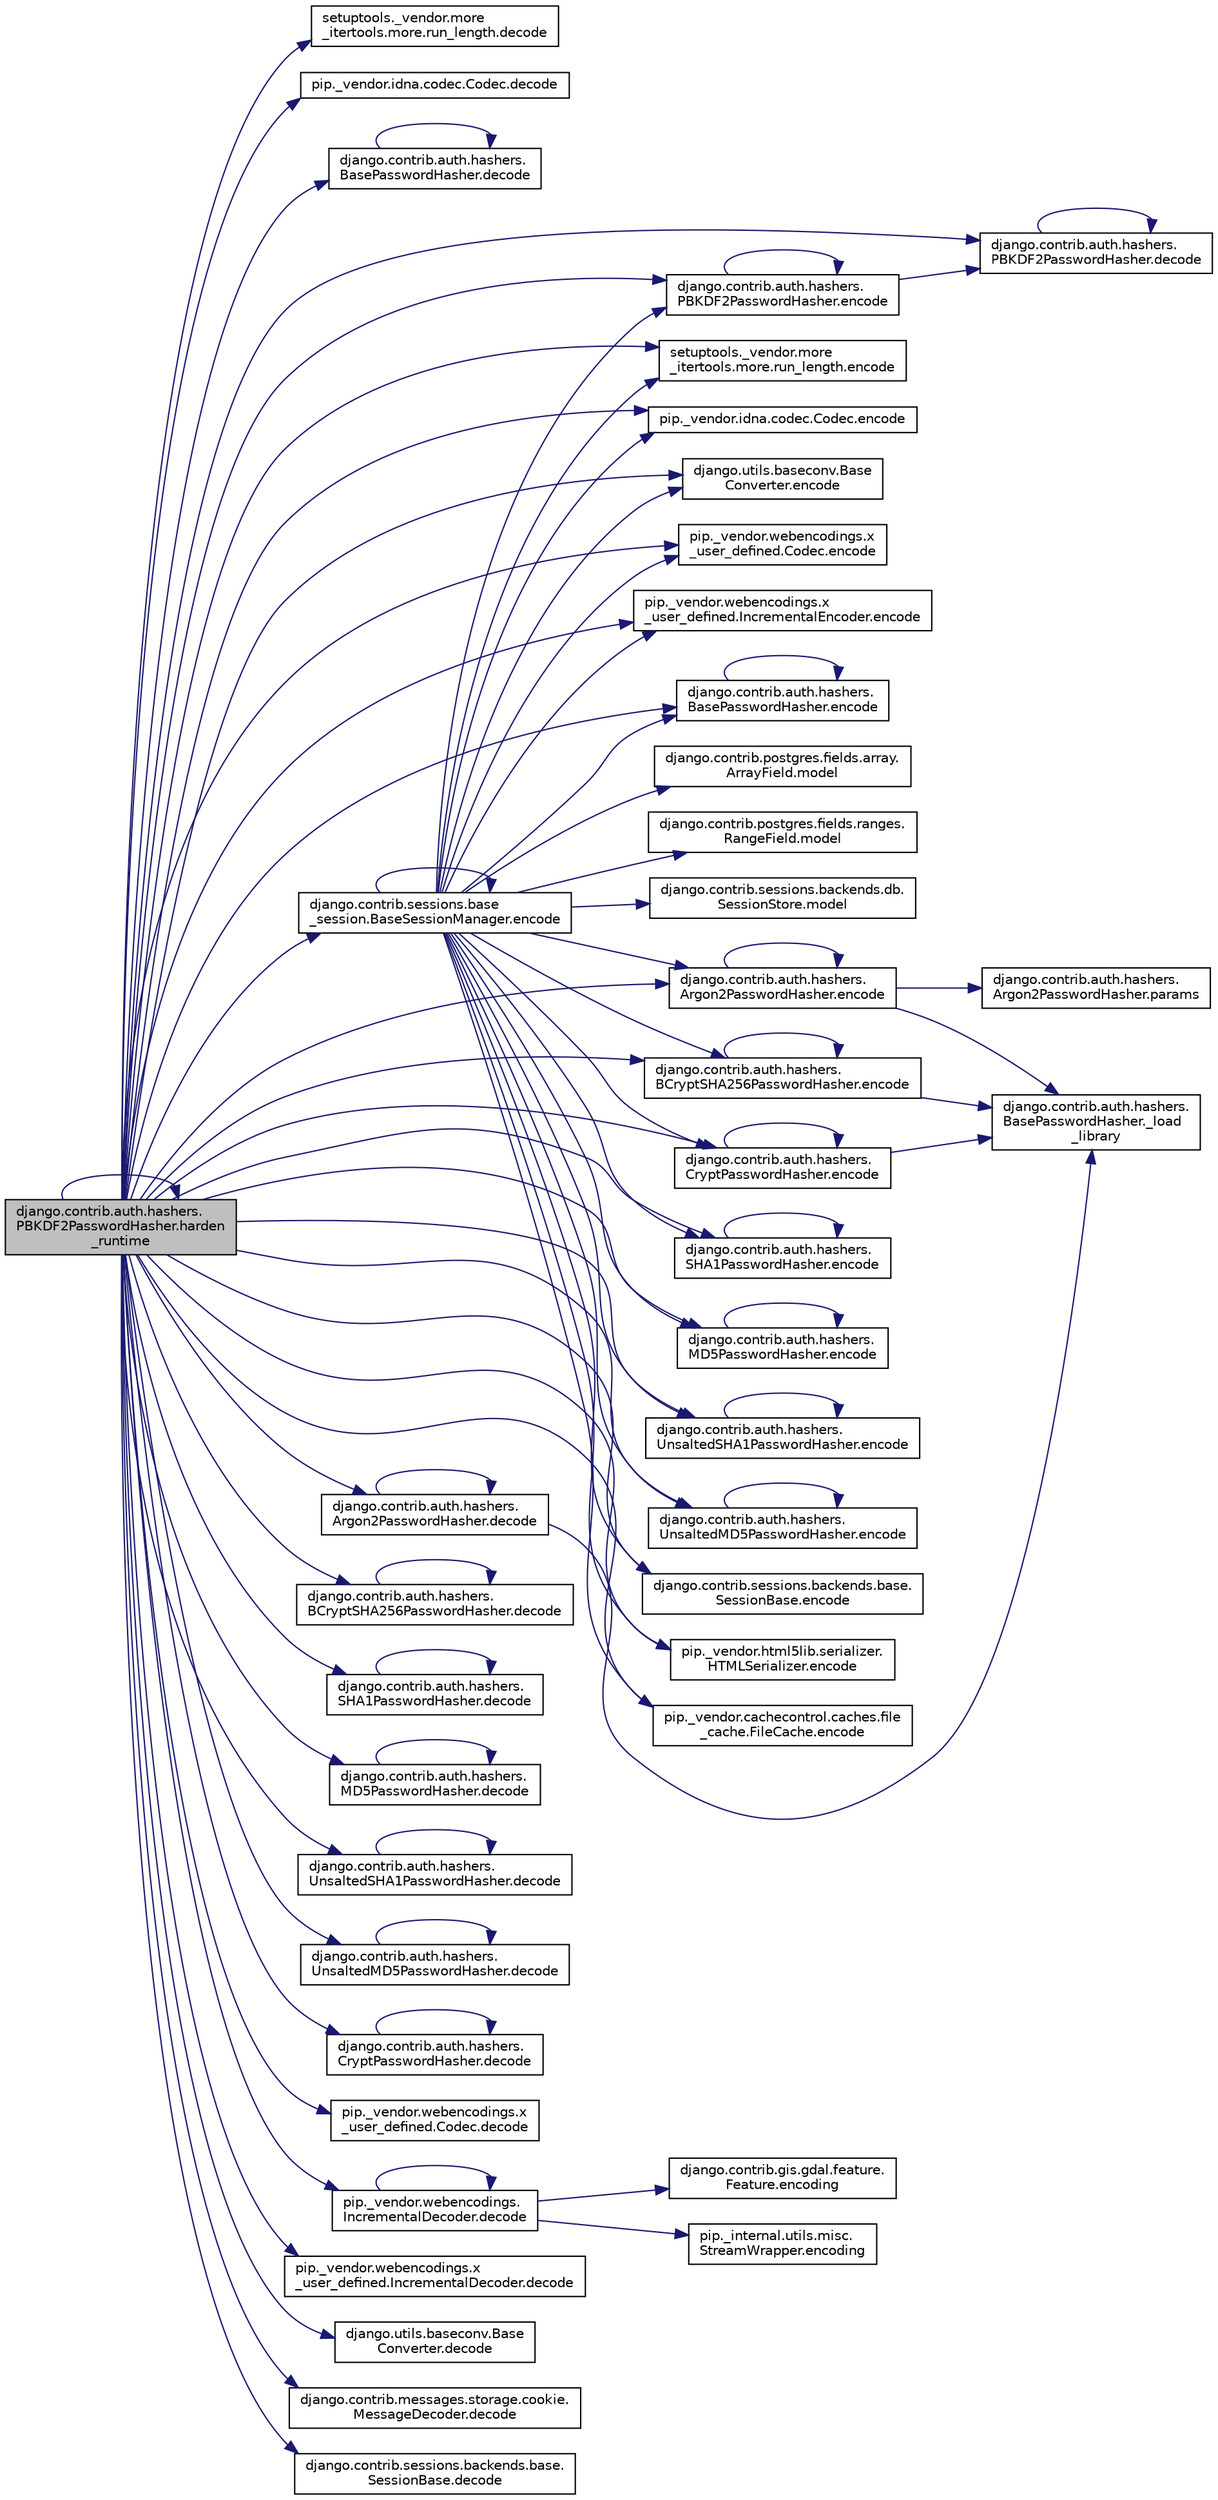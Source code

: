 digraph "django.contrib.auth.hashers.PBKDF2PasswordHasher.harden_runtime"
{
 // LATEX_PDF_SIZE
  edge [fontname="Helvetica",fontsize="10",labelfontname="Helvetica",labelfontsize="10"];
  node [fontname="Helvetica",fontsize="10",shape=record];
  rankdir="LR";
  Node1 [label="django.contrib.auth.hashers.\lPBKDF2PasswordHasher.harden\l_runtime",height=0.2,width=0.4,color="black", fillcolor="grey75", style="filled", fontcolor="black",tooltip=" "];
  Node1 -> Node2 [color="midnightblue",fontsize="10",style="solid",fontname="Helvetica"];
  Node2 [label="setuptools._vendor.more\l_itertools.more.run_length.decode",height=0.2,width=0.4,color="black", fillcolor="white", style="filled",URL="$db/df1/classsetuptools_1_1__vendor_1_1more__itertools_1_1more_1_1run__length.html#a74cde72972c533e9994d0d5829dbb836",tooltip=" "];
  Node1 -> Node3 [color="midnightblue",fontsize="10",style="solid",fontname="Helvetica"];
  Node3 [label="pip._vendor.idna.codec.Codec.decode",height=0.2,width=0.4,color="black", fillcolor="white", style="filled",URL="$da/da9/classpip_1_1__vendor_1_1idna_1_1codec_1_1_codec.html#a7567f9eeaeff74ca42779f632b51d205",tooltip=" "];
  Node1 -> Node4 [color="midnightblue",fontsize="10",style="solid",fontname="Helvetica"];
  Node4 [label="django.contrib.auth.hashers.\lBasePasswordHasher.decode",height=0.2,width=0.4,color="black", fillcolor="white", style="filled",URL="$d7/d8e/classdjango_1_1contrib_1_1auth_1_1hashers_1_1_base_password_hasher.html#a02ee8191fecd6c813a3bf8fd5e0e6149",tooltip=" "];
  Node4 -> Node4 [color="midnightblue",fontsize="10",style="solid",fontname="Helvetica"];
  Node1 -> Node5 [color="midnightblue",fontsize="10",style="solid",fontname="Helvetica"];
  Node5 [label="django.contrib.auth.hashers.\lPBKDF2PasswordHasher.decode",height=0.2,width=0.4,color="black", fillcolor="white", style="filled",URL="$dc/d2f/classdjango_1_1contrib_1_1auth_1_1hashers_1_1_p_b_k_d_f2_password_hasher.html#a0d9d598e116264e5752d0733ffed22db",tooltip=" "];
  Node5 -> Node5 [color="midnightblue",fontsize="10",style="solid",fontname="Helvetica"];
  Node1 -> Node6 [color="midnightblue",fontsize="10",style="solid",fontname="Helvetica"];
  Node6 [label="django.contrib.auth.hashers.\lArgon2PasswordHasher.decode",height=0.2,width=0.4,color="black", fillcolor="white", style="filled",URL="$d9/d60/classdjango_1_1contrib_1_1auth_1_1hashers_1_1_argon2_password_hasher.html#adf4097c1ed08012a9e174b0e7265dc07",tooltip=" "];
  Node6 -> Node7 [color="midnightblue",fontsize="10",style="solid",fontname="Helvetica"];
  Node7 [label="django.contrib.auth.hashers.\lBasePasswordHasher._load\l_library",height=0.2,width=0.4,color="black", fillcolor="white", style="filled",URL="$d7/d8e/classdjango_1_1contrib_1_1auth_1_1hashers_1_1_base_password_hasher.html#a8a185d675bba93e68282d230bf34f239",tooltip=" "];
  Node6 -> Node6 [color="midnightblue",fontsize="10",style="solid",fontname="Helvetica"];
  Node1 -> Node8 [color="midnightblue",fontsize="10",style="solid",fontname="Helvetica"];
  Node8 [label="django.contrib.auth.hashers.\lBCryptSHA256PasswordHasher.decode",height=0.2,width=0.4,color="black", fillcolor="white", style="filled",URL="$d6/d8a/classdjango_1_1contrib_1_1auth_1_1hashers_1_1_b_crypt_s_h_a256_password_hasher.html#aed90649eedbefdc8298e77d31c8604d5",tooltip=" "];
  Node8 -> Node8 [color="midnightblue",fontsize="10",style="solid",fontname="Helvetica"];
  Node1 -> Node9 [color="midnightblue",fontsize="10",style="solid",fontname="Helvetica"];
  Node9 [label="django.contrib.auth.hashers.\lSHA1PasswordHasher.decode",height=0.2,width=0.4,color="black", fillcolor="white", style="filled",URL="$d2/d98/classdjango_1_1contrib_1_1auth_1_1hashers_1_1_s_h_a1_password_hasher.html#a4c9728c0003ec6d625d5b7995fb6a93a",tooltip=" "];
  Node9 -> Node9 [color="midnightblue",fontsize="10",style="solid",fontname="Helvetica"];
  Node1 -> Node10 [color="midnightblue",fontsize="10",style="solid",fontname="Helvetica"];
  Node10 [label="django.contrib.auth.hashers.\lMD5PasswordHasher.decode",height=0.2,width=0.4,color="black", fillcolor="white", style="filled",URL="$d6/d56/classdjango_1_1contrib_1_1auth_1_1hashers_1_1_m_d5_password_hasher.html#a6fb4611547be951b29d9420792a85aee",tooltip=" "];
  Node10 -> Node10 [color="midnightblue",fontsize="10",style="solid",fontname="Helvetica"];
  Node1 -> Node11 [color="midnightblue",fontsize="10",style="solid",fontname="Helvetica"];
  Node11 [label="django.contrib.auth.hashers.\lUnsaltedSHA1PasswordHasher.decode",height=0.2,width=0.4,color="black", fillcolor="white", style="filled",URL="$df/d8d/classdjango_1_1contrib_1_1auth_1_1hashers_1_1_unsalted_s_h_a1_password_hasher.html#a38fb2e72aa387a02e58f3be1b782b3e5",tooltip=" "];
  Node11 -> Node11 [color="midnightblue",fontsize="10",style="solid",fontname="Helvetica"];
  Node1 -> Node12 [color="midnightblue",fontsize="10",style="solid",fontname="Helvetica"];
  Node12 [label="django.contrib.auth.hashers.\lUnsaltedMD5PasswordHasher.decode",height=0.2,width=0.4,color="black", fillcolor="white", style="filled",URL="$de/d8b/classdjango_1_1contrib_1_1auth_1_1hashers_1_1_unsalted_m_d5_password_hasher.html#a2ceb4d7f496f05e9bc37c7bfcba88eee",tooltip=" "];
  Node12 -> Node12 [color="midnightblue",fontsize="10",style="solid",fontname="Helvetica"];
  Node1 -> Node13 [color="midnightblue",fontsize="10",style="solid",fontname="Helvetica"];
  Node13 [label="django.contrib.auth.hashers.\lCryptPasswordHasher.decode",height=0.2,width=0.4,color="black", fillcolor="white", style="filled",URL="$df/df8/classdjango_1_1contrib_1_1auth_1_1hashers_1_1_crypt_password_hasher.html#a3e5431f779076fb355c193624de4341d",tooltip=" "];
  Node13 -> Node13 [color="midnightblue",fontsize="10",style="solid",fontname="Helvetica"];
  Node1 -> Node14 [color="midnightblue",fontsize="10",style="solid",fontname="Helvetica"];
  Node14 [label="pip._vendor.webencodings.x\l_user_defined.Codec.decode",height=0.2,width=0.4,color="black", fillcolor="white", style="filled",URL="$dc/d57/classpip_1_1__vendor_1_1webencodings_1_1x__user__defined_1_1_codec.html#a3ad85582a1eb423daee2c37988a70fe4",tooltip=" "];
  Node1 -> Node15 [color="midnightblue",fontsize="10",style="solid",fontname="Helvetica"];
  Node15 [label="pip._vendor.webencodings.\lIncrementalDecoder.decode",height=0.2,width=0.4,color="black", fillcolor="white", style="filled",URL="$d4/db7/classpip_1_1__vendor_1_1webencodings_1_1_incremental_decoder.html#a289670326c90e6a11d420fb6ad9dcb62",tooltip=" "];
  Node15 -> Node15 [color="midnightblue",fontsize="10",style="solid",fontname="Helvetica"];
  Node15 -> Node16 [color="midnightblue",fontsize="10",style="solid",fontname="Helvetica"];
  Node16 [label="django.contrib.gis.gdal.feature.\lFeature.encoding",height=0.2,width=0.4,color="black", fillcolor="white", style="filled",URL="$db/d34/classdjango_1_1contrib_1_1gis_1_1gdal_1_1feature_1_1_feature.html#ad4eed8c25ca7f7ea25c54147e5bfb047",tooltip=" "];
  Node15 -> Node17 [color="midnightblue",fontsize="10",style="solid",fontname="Helvetica"];
  Node17 [label="pip._internal.utils.misc.\lStreamWrapper.encoding",height=0.2,width=0.4,color="black", fillcolor="white", style="filled",URL="$da/d7e/classpip_1_1__internal_1_1utils_1_1misc_1_1_stream_wrapper.html#abd72847a018a5b210883a79e389ab598",tooltip=" "];
  Node1 -> Node18 [color="midnightblue",fontsize="10",style="solid",fontname="Helvetica"];
  Node18 [label="pip._vendor.webencodings.x\l_user_defined.IncrementalDecoder.decode",height=0.2,width=0.4,color="black", fillcolor="white", style="filled",URL="$de/d45/classpip_1_1__vendor_1_1webencodings_1_1x__user__defined_1_1_incremental_decoder.html#a161abee4fa55963070b158734329dd5d",tooltip=" "];
  Node1 -> Node19 [color="midnightblue",fontsize="10",style="solid",fontname="Helvetica"];
  Node19 [label="django.utils.baseconv.Base\lConverter.decode",height=0.2,width=0.4,color="black", fillcolor="white", style="filled",URL="$d0/dcc/classdjango_1_1utils_1_1baseconv_1_1_base_converter.html#ad58e7b27cfe1fe9078bbb4e6c2ce4e29",tooltip=" "];
  Node1 -> Node20 [color="midnightblue",fontsize="10",style="solid",fontname="Helvetica"];
  Node20 [label="django.contrib.messages.storage.cookie.\lMessageDecoder.decode",height=0.2,width=0.4,color="black", fillcolor="white", style="filled",URL="$d4/d1d/classdjango_1_1contrib_1_1messages_1_1storage_1_1cookie_1_1_message_decoder.html#a58b9a101a899b975c1618b643f20eeaa",tooltip=" "];
  Node1 -> Node21 [color="midnightblue",fontsize="10",style="solid",fontname="Helvetica"];
  Node21 [label="django.contrib.sessions.backends.base.\lSessionBase.decode",height=0.2,width=0.4,color="black", fillcolor="white", style="filled",URL="$d1/d6e/classdjango_1_1contrib_1_1sessions_1_1backends_1_1base_1_1_session_base.html#a392599b00b1b1fa840b8eff6d4608b73",tooltip=" "];
  Node1 -> Node22 [color="midnightblue",fontsize="10",style="solid",fontname="Helvetica"];
  Node22 [label="setuptools._vendor.more\l_itertools.more.run_length.encode",height=0.2,width=0.4,color="black", fillcolor="white", style="filled",URL="$db/df1/classsetuptools_1_1__vendor_1_1more__itertools_1_1more_1_1run__length.html#a4046f1d68dbcb52ce9caa17fb2d356cd",tooltip=" "];
  Node1 -> Node23 [color="midnightblue",fontsize="10",style="solid",fontname="Helvetica"];
  Node23 [label="pip._vendor.idna.codec.Codec.encode",height=0.2,width=0.4,color="black", fillcolor="white", style="filled",URL="$da/da9/classpip_1_1__vendor_1_1idna_1_1codec_1_1_codec.html#ab9b27b3765c83cd9dff0b49370b61c64",tooltip=" "];
  Node1 -> Node24 [color="midnightblue",fontsize="10",style="solid",fontname="Helvetica"];
  Node24 [label="django.utils.baseconv.Base\lConverter.encode",height=0.2,width=0.4,color="black", fillcolor="white", style="filled",URL="$d0/dcc/classdjango_1_1utils_1_1baseconv_1_1_base_converter.html#a9eb45c05496f2ac40db8c3300dae04a2",tooltip=" "];
  Node1 -> Node25 [color="midnightblue",fontsize="10",style="solid",fontname="Helvetica"];
  Node25 [label="pip._vendor.webencodings.x\l_user_defined.Codec.encode",height=0.2,width=0.4,color="black", fillcolor="white", style="filled",URL="$dc/d57/classpip_1_1__vendor_1_1webencodings_1_1x__user__defined_1_1_codec.html#a308a5571cc1db0a4303c3a299e7eb423",tooltip=" "];
  Node1 -> Node26 [color="midnightblue",fontsize="10",style="solid",fontname="Helvetica"];
  Node26 [label="pip._vendor.webencodings.x\l_user_defined.IncrementalEncoder.encode",height=0.2,width=0.4,color="black", fillcolor="white", style="filled",URL="$d7/d98/classpip_1_1__vendor_1_1webencodings_1_1x__user__defined_1_1_incremental_encoder.html#ade48066f259fb1ebf54b15cb60db24bf",tooltip=" "];
  Node1 -> Node27 [color="midnightblue",fontsize="10",style="solid",fontname="Helvetica"];
  Node27 [label="django.contrib.auth.hashers.\lBasePasswordHasher.encode",height=0.2,width=0.4,color="black", fillcolor="white", style="filled",URL="$d7/d8e/classdjango_1_1contrib_1_1auth_1_1hashers_1_1_base_password_hasher.html#a07f2489811cde85cc4c358e760a8aa57",tooltip=" "];
  Node27 -> Node27 [color="midnightblue",fontsize="10",style="solid",fontname="Helvetica"];
  Node1 -> Node28 [color="midnightblue",fontsize="10",style="solid",fontname="Helvetica"];
  Node28 [label="django.contrib.auth.hashers.\lArgon2PasswordHasher.encode",height=0.2,width=0.4,color="black", fillcolor="white", style="filled",URL="$d9/d60/classdjango_1_1contrib_1_1auth_1_1hashers_1_1_argon2_password_hasher.html#a5927c1af2a1eff8fb851e8db8f1b3e4a",tooltip=" "];
  Node28 -> Node7 [color="midnightblue",fontsize="10",style="solid",fontname="Helvetica"];
  Node28 -> Node28 [color="midnightblue",fontsize="10",style="solid",fontname="Helvetica"];
  Node28 -> Node29 [color="midnightblue",fontsize="10",style="solid",fontname="Helvetica"];
  Node29 [label="django.contrib.auth.hashers.\lArgon2PasswordHasher.params",height=0.2,width=0.4,color="black", fillcolor="white", style="filled",URL="$d9/d60/classdjango_1_1contrib_1_1auth_1_1hashers_1_1_argon2_password_hasher.html#a686aba10c20efe71047034d701174c1c",tooltip=" "];
  Node1 -> Node30 [color="midnightblue",fontsize="10",style="solid",fontname="Helvetica"];
  Node30 [label="django.contrib.auth.hashers.\lBCryptSHA256PasswordHasher.encode",height=0.2,width=0.4,color="black", fillcolor="white", style="filled",URL="$d6/d8a/classdjango_1_1contrib_1_1auth_1_1hashers_1_1_b_crypt_s_h_a256_password_hasher.html#af082c5244dc60f5c9fde30aa89e8f7f9",tooltip=" "];
  Node30 -> Node7 [color="midnightblue",fontsize="10",style="solid",fontname="Helvetica"];
  Node30 -> Node30 [color="midnightblue",fontsize="10",style="solid",fontname="Helvetica"];
  Node1 -> Node31 [color="midnightblue",fontsize="10",style="solid",fontname="Helvetica"];
  Node31 [label="django.contrib.auth.hashers.\lSHA1PasswordHasher.encode",height=0.2,width=0.4,color="black", fillcolor="white", style="filled",URL="$d2/d98/classdjango_1_1contrib_1_1auth_1_1hashers_1_1_s_h_a1_password_hasher.html#a0d0ece50a494f811ac27734923128e1f",tooltip=" "];
  Node31 -> Node31 [color="midnightblue",fontsize="10",style="solid",fontname="Helvetica"];
  Node1 -> Node32 [color="midnightblue",fontsize="10",style="solid",fontname="Helvetica"];
  Node32 [label="django.contrib.auth.hashers.\lMD5PasswordHasher.encode",height=0.2,width=0.4,color="black", fillcolor="white", style="filled",URL="$d6/d56/classdjango_1_1contrib_1_1auth_1_1hashers_1_1_m_d5_password_hasher.html#a2940931be393b01f9017707339c0ee12",tooltip=" "];
  Node32 -> Node32 [color="midnightblue",fontsize="10",style="solid",fontname="Helvetica"];
  Node1 -> Node33 [color="midnightblue",fontsize="10",style="solid",fontname="Helvetica"];
  Node33 [label="django.contrib.auth.hashers.\lUnsaltedSHA1PasswordHasher.encode",height=0.2,width=0.4,color="black", fillcolor="white", style="filled",URL="$df/d8d/classdjango_1_1contrib_1_1auth_1_1hashers_1_1_unsalted_s_h_a1_password_hasher.html#afd87f227c48e6bdf05446bbe14ad29d6",tooltip=" "];
  Node33 -> Node33 [color="midnightblue",fontsize="10",style="solid",fontname="Helvetica"];
  Node1 -> Node34 [color="midnightblue",fontsize="10",style="solid",fontname="Helvetica"];
  Node34 [label="django.contrib.auth.hashers.\lUnsaltedMD5PasswordHasher.encode",height=0.2,width=0.4,color="black", fillcolor="white", style="filled",URL="$de/d8b/classdjango_1_1contrib_1_1auth_1_1hashers_1_1_unsalted_m_d5_password_hasher.html#aa4f81b6de8892420c4e61ce1462d34ca",tooltip=" "];
  Node34 -> Node34 [color="midnightblue",fontsize="10",style="solid",fontname="Helvetica"];
  Node1 -> Node35 [color="midnightblue",fontsize="10",style="solid",fontname="Helvetica"];
  Node35 [label="django.contrib.auth.hashers.\lCryptPasswordHasher.encode",height=0.2,width=0.4,color="black", fillcolor="white", style="filled",URL="$df/df8/classdjango_1_1contrib_1_1auth_1_1hashers_1_1_crypt_password_hasher.html#ad9a2371fe8b614c634452209c52553ac",tooltip=" "];
  Node35 -> Node7 [color="midnightblue",fontsize="10",style="solid",fontname="Helvetica"];
  Node35 -> Node35 [color="midnightblue",fontsize="10",style="solid",fontname="Helvetica"];
  Node1 -> Node36 [color="midnightblue",fontsize="10",style="solid",fontname="Helvetica"];
  Node36 [label="django.contrib.auth.hashers.\lPBKDF2PasswordHasher.encode",height=0.2,width=0.4,color="black", fillcolor="white", style="filled",URL="$dc/d2f/classdjango_1_1contrib_1_1auth_1_1hashers_1_1_p_b_k_d_f2_password_hasher.html#ad030b888035f52d47a0d05fc0e6031c4",tooltip=" "];
  Node36 -> Node5 [color="midnightblue",fontsize="10",style="solid",fontname="Helvetica"];
  Node36 -> Node36 [color="midnightblue",fontsize="10",style="solid",fontname="Helvetica"];
  Node1 -> Node37 [color="midnightblue",fontsize="10",style="solid",fontname="Helvetica"];
  Node37 [label="django.contrib.sessions.backends.base.\lSessionBase.encode",height=0.2,width=0.4,color="black", fillcolor="white", style="filled",URL="$d1/d6e/classdjango_1_1contrib_1_1sessions_1_1backends_1_1base_1_1_session_base.html#ad04bbb150301563d18b03fb8123706d6",tooltip=" "];
  Node1 -> Node38 [color="midnightblue",fontsize="10",style="solid",fontname="Helvetica"];
  Node38 [label="django.contrib.sessions.base\l_session.BaseSessionManager.encode",height=0.2,width=0.4,color="black", fillcolor="white", style="filled",URL="$dd/d85/classdjango_1_1contrib_1_1sessions_1_1base__session_1_1_base_session_manager.html#a50449b4b7e92d88d69aa058d59f6dd51",tooltip=" "];
  Node38 -> Node23 [color="midnightblue",fontsize="10",style="solid",fontname="Helvetica"];
  Node38 -> Node36 [color="midnightblue",fontsize="10",style="solid",fontname="Helvetica"];
  Node38 -> Node22 [color="midnightblue",fontsize="10",style="solid",fontname="Helvetica"];
  Node38 -> Node24 [color="midnightblue",fontsize="10",style="solid",fontname="Helvetica"];
  Node38 -> Node25 [color="midnightblue",fontsize="10",style="solid",fontname="Helvetica"];
  Node38 -> Node26 [color="midnightblue",fontsize="10",style="solid",fontname="Helvetica"];
  Node38 -> Node27 [color="midnightblue",fontsize="10",style="solid",fontname="Helvetica"];
  Node38 -> Node28 [color="midnightblue",fontsize="10",style="solid",fontname="Helvetica"];
  Node38 -> Node30 [color="midnightblue",fontsize="10",style="solid",fontname="Helvetica"];
  Node38 -> Node31 [color="midnightblue",fontsize="10",style="solid",fontname="Helvetica"];
  Node38 -> Node32 [color="midnightblue",fontsize="10",style="solid",fontname="Helvetica"];
  Node38 -> Node33 [color="midnightblue",fontsize="10",style="solid",fontname="Helvetica"];
  Node38 -> Node34 [color="midnightblue",fontsize="10",style="solid",fontname="Helvetica"];
  Node38 -> Node35 [color="midnightblue",fontsize="10",style="solid",fontname="Helvetica"];
  Node38 -> Node37 [color="midnightblue",fontsize="10",style="solid",fontname="Helvetica"];
  Node38 -> Node38 [color="midnightblue",fontsize="10",style="solid",fontname="Helvetica"];
  Node38 -> Node39 [color="midnightblue",fontsize="10",style="solid",fontname="Helvetica"];
  Node39 [label="pip._vendor.html5lib.serializer.\lHTMLSerializer.encode",height=0.2,width=0.4,color="black", fillcolor="white", style="filled",URL="$d1/d17/classpip_1_1__vendor_1_1html5lib_1_1serializer_1_1_h_t_m_l_serializer.html#abd4ec299ae81add037a31df220eb9e6f",tooltip=" "];
  Node38 -> Node40 [color="midnightblue",fontsize="10",style="solid",fontname="Helvetica"];
  Node40 [label="pip._vendor.cachecontrol.caches.file\l_cache.FileCache.encode",height=0.2,width=0.4,color="black", fillcolor="white", style="filled",URL="$d4/d5e/classpip_1_1__vendor_1_1cachecontrol_1_1caches_1_1file__cache_1_1_file_cache.html#a332cb83da1e988931abc75e2634718de",tooltip=" "];
  Node38 -> Node41 [color="midnightblue",fontsize="10",style="solid",fontname="Helvetica"];
  Node41 [label="django.contrib.postgres.fields.array.\lArrayField.model",height=0.2,width=0.4,color="black", fillcolor="white", style="filled",URL="$dc/ddf/classdjango_1_1contrib_1_1postgres_1_1fields_1_1array_1_1_array_field.html#a43ec884d709f829e50c6881dc369ce94",tooltip=" "];
  Node38 -> Node42 [color="midnightblue",fontsize="10",style="solid",fontname="Helvetica"];
  Node42 [label="django.contrib.postgres.fields.ranges.\lRangeField.model",height=0.2,width=0.4,color="black", fillcolor="white", style="filled",URL="$d5/d99/classdjango_1_1contrib_1_1postgres_1_1fields_1_1ranges_1_1_range_field.html#a5f5cfd6917f141914484d606279cf20a",tooltip=" "];
  Node38 -> Node43 [color="midnightblue",fontsize="10",style="solid",fontname="Helvetica"];
  Node43 [label="django.contrib.sessions.backends.db.\lSessionStore.model",height=0.2,width=0.4,color="black", fillcolor="white", style="filled",URL="$d2/d1a/classdjango_1_1contrib_1_1sessions_1_1backends_1_1db_1_1_session_store.html#a9b2f42869f296eab5fab4dd5867285df",tooltip=" "];
  Node1 -> Node39 [color="midnightblue",fontsize="10",style="solid",fontname="Helvetica"];
  Node1 -> Node40 [color="midnightblue",fontsize="10",style="solid",fontname="Helvetica"];
  Node1 -> Node1 [color="midnightblue",fontsize="10",style="solid",fontname="Helvetica"];
}
